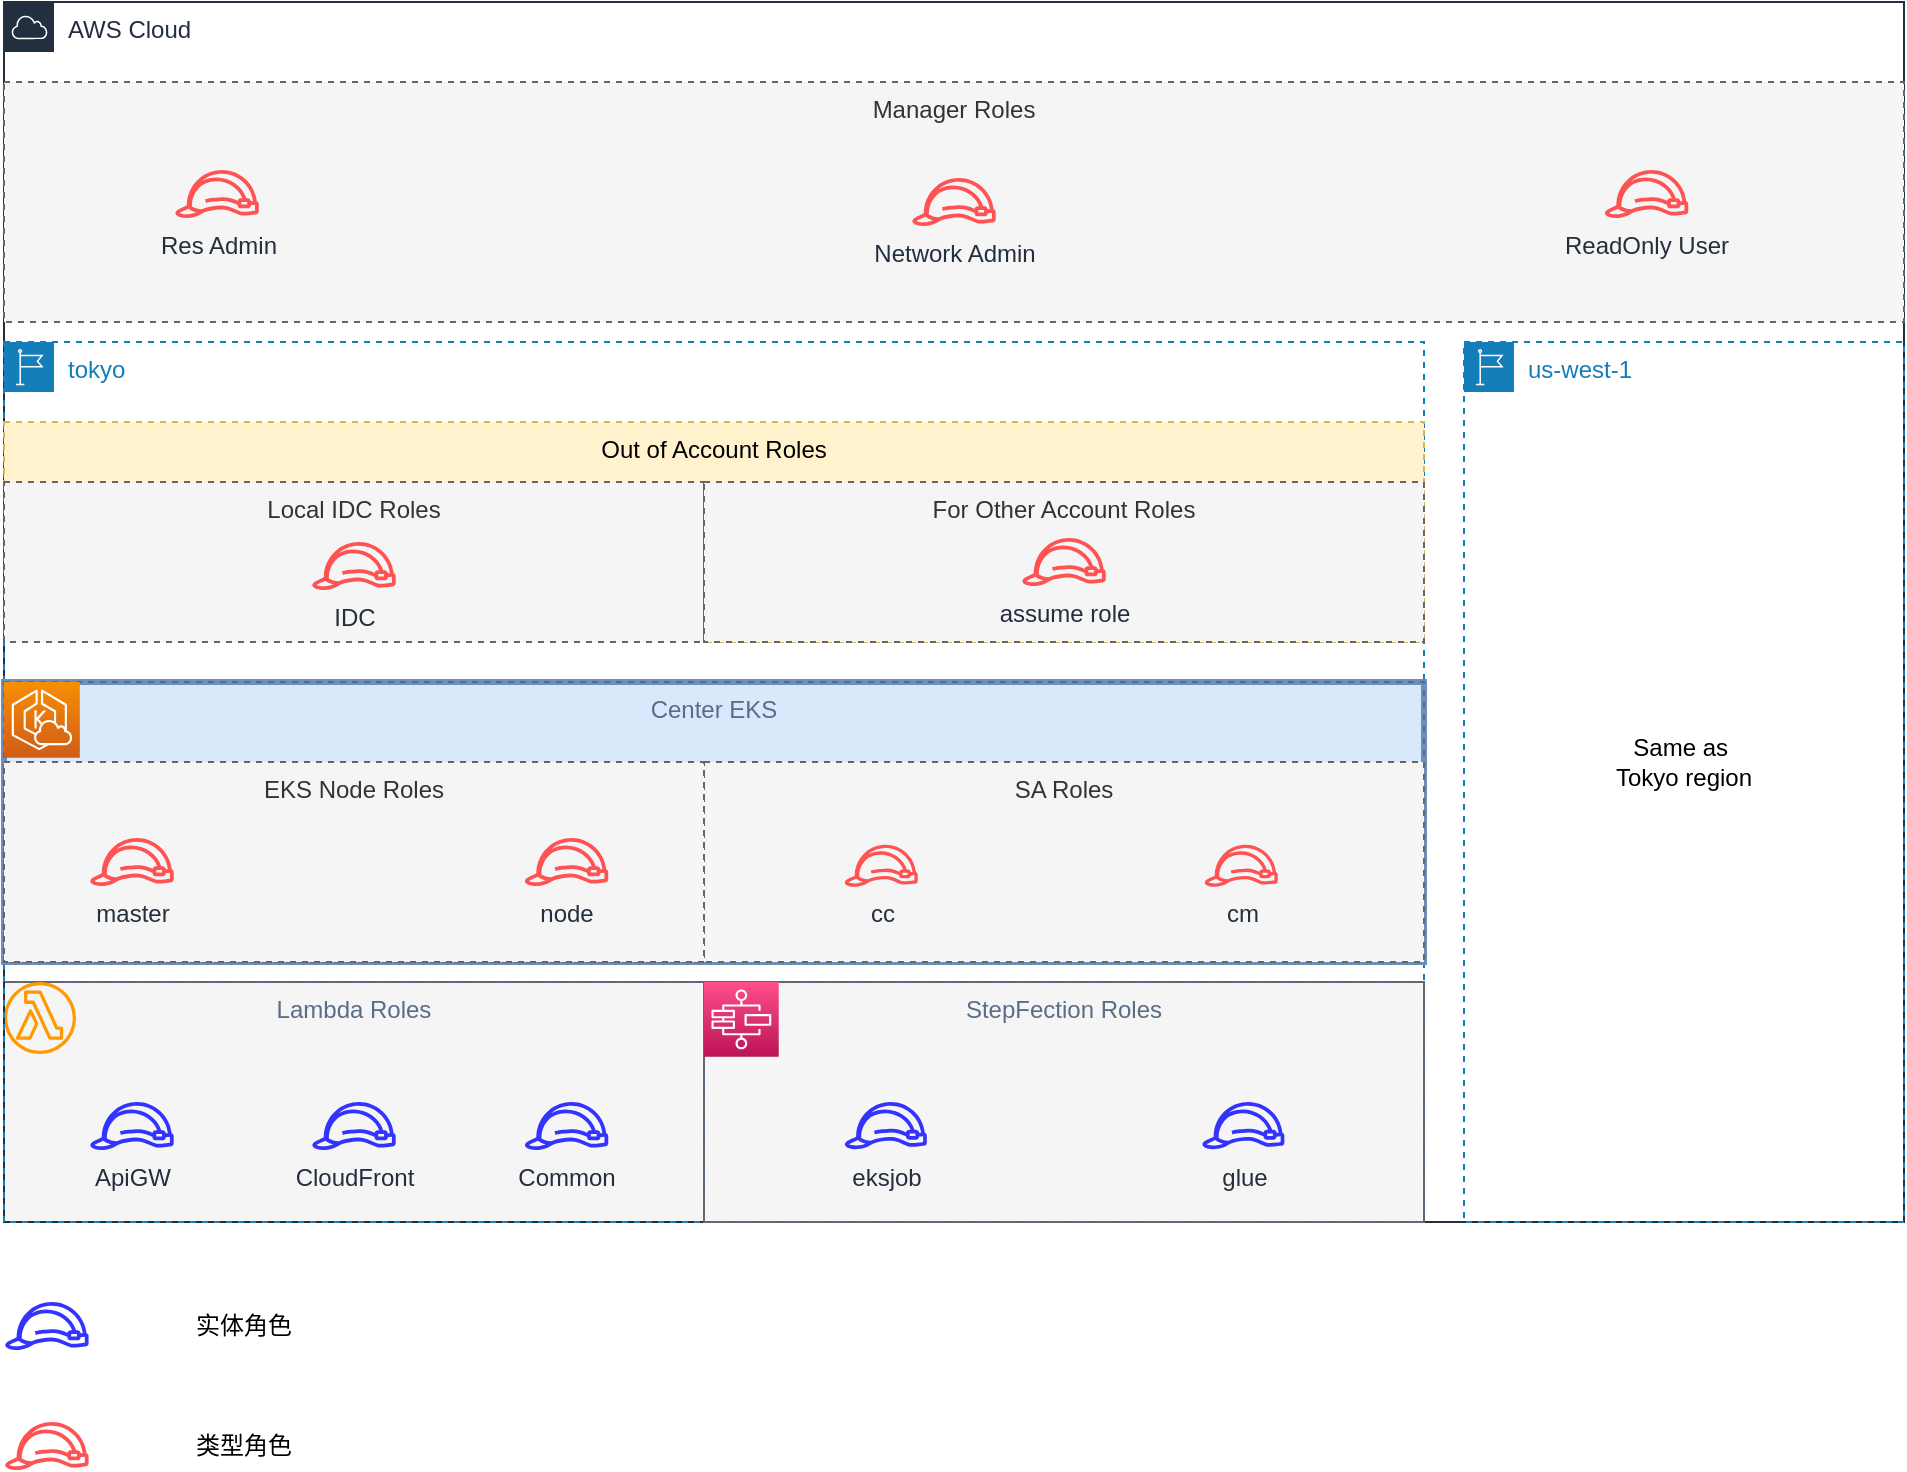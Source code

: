 <mxfile version="14.9.9" type="github">
  <diagram id="_ab6dgdThldjEGh3CqA9" name="Page-1">
    <mxGraphModel dx="1014" dy="561" grid="1" gridSize="10" guides="1" tooltips="1" connect="1" arrows="1" fold="1" page="1" pageScale="1" pageWidth="827" pageHeight="1169" math="0" shadow="0">
      <root>
        <mxCell id="0" />
        <mxCell id="1" parent="0" />
        <mxCell id="8cmGByFUG1ANWIB9UwVD-14" value="" style="group;fillColor=#f5f5f5;strokeColor=#666666;fontColor=#333333;" vertex="1" connectable="0" parent="1">
          <mxGeometry x="60" y="690" width="350" height="120" as="geometry" />
        </mxCell>
        <mxCell id="8cmGByFUG1ANWIB9UwVD-5" value="Lambda Roles" style="fillColor=none;strokeColor=#5A6C86;dashed=1;verticalAlign=top;fontStyle=0;fontColor=#5A6C86;" vertex="1" parent="8cmGByFUG1ANWIB9UwVD-14">
          <mxGeometry width="350" height="120" as="geometry" />
        </mxCell>
        <mxCell id="8cmGByFUG1ANWIB9UwVD-9" value="" style="outlineConnect=0;fontColor=#232F3E;gradientColor=none;fillColor=#FF9900;strokeColor=none;dashed=0;verticalLabelPosition=bottom;verticalAlign=top;align=center;html=1;fontSize=12;fontStyle=0;aspect=fixed;pointerEvents=1;shape=mxgraph.aws4.lambda_function;" vertex="1" parent="8cmGByFUG1ANWIB9UwVD-14">
          <mxGeometry width="36" height="36" as="geometry" />
        </mxCell>
        <mxCell id="8cmGByFUG1ANWIB9UwVD-1" value="AWS Cloud" style="points=[[0,0],[0.25,0],[0.5,0],[0.75,0],[1,0],[1,0.25],[1,0.5],[1,0.75],[1,1],[0.75,1],[0.5,1],[0.25,1],[0,1],[0,0.75],[0,0.5],[0,0.25]];outlineConnect=0;gradientColor=none;html=1;whiteSpace=wrap;fontSize=12;fontStyle=0;shape=mxgraph.aws4.group;grIcon=mxgraph.aws4.group_aws_cloud;strokeColor=#232F3E;fillColor=none;verticalAlign=top;align=left;spacingLeft=30;fontColor=#232F3E;dashed=0;" vertex="1" parent="1">
          <mxGeometry x="60" y="200" width="950" height="610" as="geometry" />
        </mxCell>
        <mxCell id="8cmGByFUG1ANWIB9UwVD-2" value="tokyo" style="points=[[0,0],[0.25,0],[0.5,0],[0.75,0],[1,0],[1,0.25],[1,0.5],[1,0.75],[1,1],[0.75,1],[0.5,1],[0.25,1],[0,1],[0,0.75],[0,0.5],[0,0.25]];outlineConnect=0;gradientColor=none;html=1;whiteSpace=wrap;fontSize=12;fontStyle=0;shape=mxgraph.aws4.group;grIcon=mxgraph.aws4.group_region;strokeColor=#147EBA;fillColor=none;verticalAlign=top;align=left;spacingLeft=30;fontColor=#147EBA;dashed=1;" vertex="1" parent="1">
          <mxGeometry x="60" y="370" width="710" height="440" as="geometry" />
        </mxCell>
        <mxCell id="8cmGByFUG1ANWIB9UwVD-19" value="" style="group;strokeWidth=3;fillColor=#dae8fc;strokeColor=#6c8ebf;" vertex="1" connectable="0" parent="1">
          <mxGeometry x="60" y="540" width="710" height="140" as="geometry" />
        </mxCell>
        <mxCell id="8cmGByFUG1ANWIB9UwVD-20" value="Center EKS" style="fillColor=none;strokeColor=#5A6C86;dashed=1;verticalAlign=top;fontStyle=0;fontColor=#5A6C86;" vertex="1" parent="8cmGByFUG1ANWIB9UwVD-19">
          <mxGeometry width="710" height="140" as="geometry" />
        </mxCell>
        <mxCell id="8cmGByFUG1ANWIB9UwVD-22" value="" style="points=[[0,0,0],[0.25,0,0],[0.5,0,0],[0.75,0,0],[1,0,0],[0,1,0],[0.25,1,0],[0.5,1,0],[0.75,1,0],[1,1,0],[0,0.25,0],[0,0.5,0],[0,0.75,0],[1,0.25,0],[1,0.5,0],[1,0.75,0]];outlineConnect=0;fontColor=#232F3E;gradientColor=#F78E04;gradientDirection=north;fillColor=#D05C17;strokeColor=#ffffff;dashed=0;verticalLabelPosition=bottom;verticalAlign=top;align=center;html=1;fontSize=12;fontStyle=0;aspect=fixed;shape=mxgraph.aws4.resourceIcon;resIcon=mxgraph.aws4.eks_cloud;" vertex="1" parent="8cmGByFUG1ANWIB9UwVD-19">
          <mxGeometry width="37.917" height="37.917" as="geometry" />
        </mxCell>
        <mxCell id="8cmGByFUG1ANWIB9UwVD-30" value="SA Roles" style="dashed=1;verticalAlign=top;fontStyle=0;fillColor=#f5f5f5;strokeColor=#666666;fontColor=#333333;" vertex="1" parent="8cmGByFUG1ANWIB9UwVD-19">
          <mxGeometry x="350" y="40" width="360" height="100" as="geometry" />
        </mxCell>
        <mxCell id="8cmGByFUG1ANWIB9UwVD-16" value="cc" style="outlineConnect=0;fontColor=#232F3E;gradientColor=none;fillColor=#FF5252;strokeColor=none;dashed=0;verticalLabelPosition=bottom;verticalAlign=top;align=center;html=1;fontSize=12;fontStyle=0;aspect=fixed;pointerEvents=1;shape=mxgraph.aws4.role;" vertex="1" parent="8cmGByFUG1ANWIB9UwVD-19">
          <mxGeometry x="420" y="81.375" width="37.231" height="21" as="geometry" />
        </mxCell>
        <mxCell id="8cmGByFUG1ANWIB9UwVD-17" value="cm" style="outlineConnect=0;fontColor=#232F3E;gradientColor=none;fillColor=#FF5252;strokeColor=none;dashed=0;verticalLabelPosition=bottom;verticalAlign=top;align=center;html=1;fontSize=12;fontStyle=0;aspect=fixed;pointerEvents=1;shape=mxgraph.aws4.role;" vertex="1" parent="8cmGByFUG1ANWIB9UwVD-19">
          <mxGeometry x="600" y="81.375" width="37.231" height="21" as="geometry" />
        </mxCell>
        <mxCell id="8cmGByFUG1ANWIB9UwVD-3" value="us-west-1" style="points=[[0,0],[0.25,0],[0.5,0],[0.75,0],[1,0],[1,0.25],[1,0.5],[1,0.75],[1,1],[0.75,1],[0.5,1],[0.25,1],[0,1],[0,0.75],[0,0.5],[0,0.25]];outlineConnect=0;gradientColor=none;html=1;whiteSpace=wrap;fontSize=12;fontStyle=0;shape=mxgraph.aws4.group;grIcon=mxgraph.aws4.group_region;strokeColor=#147EBA;fillColor=none;verticalAlign=top;align=left;spacingLeft=30;fontColor=#147EBA;dashed=1;" vertex="1" parent="1">
          <mxGeometry x="790" y="370" width="220" height="440" as="geometry" />
        </mxCell>
        <mxCell id="8cmGByFUG1ANWIB9UwVD-11" value="ApiGW" style="outlineConnect=0;fontColor=#232F3E;gradientColor=none;strokeColor=none;dashed=0;verticalLabelPosition=bottom;verticalAlign=top;align=center;html=1;fontSize=12;fontStyle=0;aspect=fixed;pointerEvents=1;shape=mxgraph.aws4.role;fillColor=#3333FF;" vertex="1" parent="1">
          <mxGeometry x="102.72" y="750" width="42.55" height="24" as="geometry" />
        </mxCell>
        <mxCell id="8cmGByFUG1ANWIB9UwVD-12" value="CloudFront" style="outlineConnect=0;fontColor=#232F3E;gradientColor=none;strokeColor=none;dashed=0;verticalLabelPosition=bottom;verticalAlign=top;align=center;html=1;fontSize=12;fontStyle=0;aspect=fixed;pointerEvents=1;shape=mxgraph.aws4.role;fillColor=#3333FF;" vertex="1" parent="1">
          <mxGeometry x="213.72" y="750" width="42.55" height="24" as="geometry" />
        </mxCell>
        <mxCell id="8cmGByFUG1ANWIB9UwVD-13" value="Common" style="outlineConnect=0;fontColor=#232F3E;gradientColor=none;strokeColor=none;dashed=0;verticalLabelPosition=bottom;verticalAlign=top;align=center;html=1;fontSize=12;fontStyle=0;aspect=fixed;pointerEvents=1;shape=mxgraph.aws4.role;fillColor=#3333FF;" vertex="1" parent="1">
          <mxGeometry x="320" y="750" width="42.55" height="24" as="geometry" />
        </mxCell>
        <mxCell id="8cmGByFUG1ANWIB9UwVD-23" value="" style="group;fillColor=#f5f5f5;strokeColor=#666666;fontColor=#333333;" vertex="1" connectable="0" parent="1">
          <mxGeometry x="410" y="690" width="360" height="120" as="geometry" />
        </mxCell>
        <mxCell id="8cmGByFUG1ANWIB9UwVD-24" value="StepFection Roles" style="fillColor=none;strokeColor=#5A6C86;dashed=1;verticalAlign=top;fontStyle=0;fontColor=#5A6C86;" vertex="1" parent="8cmGByFUG1ANWIB9UwVD-23">
          <mxGeometry width="360.0" height="120" as="geometry" />
        </mxCell>
        <mxCell id="8cmGByFUG1ANWIB9UwVD-29" value="" style="points=[[0,0,0],[0.25,0,0],[0.5,0,0],[0.75,0,0],[1,0,0],[0,1,0],[0.25,1,0],[0.5,1,0],[0.75,1,0],[1,1,0],[0,0.25,0],[0,0.5,0],[0,0.75,0],[1,0.25,0],[1,0.5,0],[1,0.75,0]];outlineConnect=0;fontColor=#232F3E;gradientColor=#FF4F8B;gradientDirection=north;fillColor=#BC1356;strokeColor=#ffffff;dashed=0;verticalLabelPosition=bottom;verticalAlign=top;align=center;html=1;fontSize=12;fontStyle=0;aspect=fixed;shape=mxgraph.aws4.resourceIcon;resIcon=mxgraph.aws4.step_functions;" vertex="1" parent="8cmGByFUG1ANWIB9UwVD-23">
          <mxGeometry width="37.36" height="37.36" as="geometry" />
        </mxCell>
        <mxCell id="8cmGByFUG1ANWIB9UwVD-27" value="glue" style="outlineConnect=0;fontColor=#232F3E;gradientColor=none;strokeColor=none;dashed=0;verticalLabelPosition=bottom;verticalAlign=top;align=center;html=1;fontSize=12;fontStyle=0;aspect=fixed;pointerEvents=1;shape=mxgraph.aws4.role;fillColor=#3333FF;" vertex="1" parent="8cmGByFUG1ANWIB9UwVD-23">
          <mxGeometry x="248.764" y="60" width="41.833" height="23.596" as="geometry" />
        </mxCell>
        <mxCell id="8cmGByFUG1ANWIB9UwVD-26" value="eksjob" style="outlineConnect=0;fontColor=#232F3E;gradientColor=none;strokeColor=none;dashed=0;verticalLabelPosition=bottom;verticalAlign=top;align=center;html=1;fontSize=12;fontStyle=0;aspect=fixed;pointerEvents=1;shape=mxgraph.aws4.role;fillColor=#3333FF;" vertex="1" parent="8cmGByFUG1ANWIB9UwVD-23">
          <mxGeometry x="70.004" y="60" width="41.833" height="23.596" as="geometry" />
        </mxCell>
        <mxCell id="8cmGByFUG1ANWIB9UwVD-31" value="EKS Node Roles" style="dashed=1;verticalAlign=top;fontStyle=0;fillColor=#f5f5f5;strokeColor=#666666;fontColor=#333333;" vertex="1" parent="1">
          <mxGeometry x="60" y="580" width="350" height="100" as="geometry" />
        </mxCell>
        <mxCell id="8cmGByFUG1ANWIB9UwVD-32" value="master" style="outlineConnect=0;fontColor=#232F3E;gradientColor=none;fillColor=#FF5252;strokeColor=none;dashed=0;verticalLabelPosition=bottom;verticalAlign=top;align=center;html=1;fontSize=12;fontStyle=0;aspect=fixed;pointerEvents=1;shape=mxgraph.aws4.role;" vertex="1" parent="1">
          <mxGeometry x="102.72" y="618" width="42.55" height="24" as="geometry" />
        </mxCell>
        <mxCell id="8cmGByFUG1ANWIB9UwVD-35" value="Manager Roles" style="fillColor=#f5f5f5;strokeColor=#666666;dashed=1;verticalAlign=top;fontStyle=0;fontColor=#333333;" vertex="1" parent="1">
          <mxGeometry x="60" y="240" width="950" height="120" as="geometry" />
        </mxCell>
        <mxCell id="8cmGByFUG1ANWIB9UwVD-36" value="Out of Account Roles&#xa;" style="fillColor=#fff2cc;strokeColor=#d6b656;dashed=1;verticalAlign=top;fontStyle=0;" vertex="1" parent="1">
          <mxGeometry x="60" y="410" width="710" height="110" as="geometry" />
        </mxCell>
        <mxCell id="8cmGByFUG1ANWIB9UwVD-37" value="Res Admin" style="outlineConnect=0;fontColor=#232F3E;gradientColor=none;fillColor=#FF5252;strokeColor=none;dashed=0;verticalLabelPosition=bottom;verticalAlign=top;align=center;html=1;fontSize=12;fontStyle=0;aspect=fixed;pointerEvents=1;shape=mxgraph.aws4.role;" vertex="1" parent="1">
          <mxGeometry x="145.27" y="284" width="42.55" height="24" as="geometry" />
        </mxCell>
        <mxCell id="8cmGByFUG1ANWIB9UwVD-38" value="Network Admin" style="outlineConnect=0;fontColor=#232F3E;gradientColor=none;fillColor=#FF5252;strokeColor=none;dashed=0;verticalLabelPosition=bottom;verticalAlign=top;align=center;html=1;fontSize=12;fontStyle=0;aspect=fixed;pointerEvents=1;shape=mxgraph.aws4.role;" vertex="1" parent="1">
          <mxGeometry x="513.72" y="288" width="42.55" height="24" as="geometry" />
        </mxCell>
        <mxCell id="8cmGByFUG1ANWIB9UwVD-39" value="ReadOnly User" style="outlineConnect=0;fontColor=#232F3E;gradientColor=none;fillColor=#FF5252;strokeColor=none;dashed=0;verticalLabelPosition=bottom;verticalAlign=top;align=center;html=1;fontSize=12;fontStyle=0;aspect=fixed;pointerEvents=1;shape=mxgraph.aws4.role;" vertex="1" parent="1">
          <mxGeometry x="860" y="284" width="42.55" height="24" as="geometry" />
        </mxCell>
        <mxCell id="8cmGByFUG1ANWIB9UwVD-41" value="Local IDC Roles" style="fillColor=#f5f5f5;strokeColor=#666666;dashed=1;verticalAlign=top;fontStyle=0;fontColor=#333333;" vertex="1" parent="1">
          <mxGeometry x="60" y="440" width="350" height="80" as="geometry" />
        </mxCell>
        <mxCell id="8cmGByFUG1ANWIB9UwVD-40" value="IDC" style="outlineConnect=0;fontColor=#232F3E;gradientColor=none;fillColor=#FF5252;strokeColor=none;dashed=0;verticalLabelPosition=bottom;verticalAlign=top;align=center;html=1;fontSize=12;fontStyle=0;aspect=fixed;pointerEvents=1;shape=mxgraph.aws4.role;" vertex="1" parent="1">
          <mxGeometry x="213.72" y="470" width="42.55" height="24" as="geometry" />
        </mxCell>
        <mxCell id="8cmGByFUG1ANWIB9UwVD-42" value="For Other Account Roles" style="fillColor=#f5f5f5;strokeColor=#666666;dashed=1;verticalAlign=top;fontStyle=0;fontColor=#333333;" vertex="1" parent="1">
          <mxGeometry x="410" y="440" width="360" height="80" as="geometry" />
        </mxCell>
        <mxCell id="8cmGByFUG1ANWIB9UwVD-43" value="assume role" style="outlineConnect=0;fontColor=#232F3E;gradientColor=none;fillColor=#FF5252;strokeColor=none;dashed=0;verticalLabelPosition=bottom;verticalAlign=top;align=center;html=1;fontSize=12;fontStyle=0;aspect=fixed;pointerEvents=1;shape=mxgraph.aws4.role;" vertex="1" parent="1">
          <mxGeometry x="568.72" y="468" width="42.55" height="24" as="geometry" />
        </mxCell>
        <mxCell id="8cmGByFUG1ANWIB9UwVD-45" value="Same as&amp;nbsp; Tokyo region" style="text;html=1;strokeColor=none;fillColor=none;align=center;verticalAlign=middle;whiteSpace=wrap;rounded=0;" vertex="1" parent="1">
          <mxGeometry x="860" y="547.5" width="80" height="65" as="geometry" />
        </mxCell>
        <mxCell id="8cmGByFUG1ANWIB9UwVD-47" value="node" style="outlineConnect=0;fontColor=#232F3E;gradientColor=none;fillColor=#FF5252;strokeColor=none;dashed=0;verticalLabelPosition=bottom;verticalAlign=top;align=center;html=1;fontSize=12;fontStyle=0;aspect=fixed;pointerEvents=1;shape=mxgraph.aws4.role;" vertex="1" parent="1">
          <mxGeometry x="320" y="618" width="42.55" height="24" as="geometry" />
        </mxCell>
        <mxCell id="8cmGByFUG1ANWIB9UwVD-48" value="" style="outlineConnect=0;fontColor=#232F3E;gradientColor=none;strokeColor=none;dashed=0;verticalLabelPosition=bottom;verticalAlign=top;align=center;html=1;fontSize=12;fontStyle=0;aspect=fixed;pointerEvents=1;shape=mxgraph.aws4.role;fillColor=#3333FF;" vertex="1" parent="1">
          <mxGeometry x="60.17" y="850" width="42.55" height="24" as="geometry" />
        </mxCell>
        <mxCell id="8cmGByFUG1ANWIB9UwVD-49" value="" style="outlineConnect=0;fontColor=#232F3E;gradientColor=none;fillColor=#FF5252;strokeColor=none;dashed=0;verticalLabelPosition=bottom;verticalAlign=top;align=center;html=1;fontSize=12;fontStyle=0;aspect=fixed;pointerEvents=1;shape=mxgraph.aws4.role;" vertex="1" parent="1">
          <mxGeometry x="60.17" y="910" width="42.55" height="24" as="geometry" />
        </mxCell>
        <mxCell id="8cmGByFUG1ANWIB9UwVD-50" value="实体角色" style="text;html=1;strokeColor=none;fillColor=none;align=center;verticalAlign=middle;whiteSpace=wrap;rounded=0;" vertex="1" parent="1">
          <mxGeometry x="140" y="854" width="80" height="16" as="geometry" />
        </mxCell>
        <mxCell id="8cmGByFUG1ANWIB9UwVD-51" value="类型角色" style="text;html=1;strokeColor=none;fillColor=none;align=center;verticalAlign=middle;whiteSpace=wrap;rounded=0;" vertex="1" parent="1">
          <mxGeometry x="140" y="914" width="80" height="16" as="geometry" />
        </mxCell>
      </root>
    </mxGraphModel>
  </diagram>
</mxfile>
